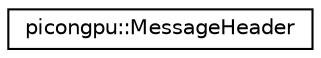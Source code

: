 digraph "Graphical Class Hierarchy"
{
 // LATEX_PDF_SIZE
  edge [fontname="Helvetica",fontsize="10",labelfontname="Helvetica",labelfontsize="10"];
  node [fontname="Helvetica",fontsize="10",shape=record];
  rankdir="LR";
  Node0 [label="picongpu::MessageHeader",height=0.2,width=0.4,color="black", fillcolor="white", style="filled",URL="$structpicongpu_1_1_message_header.html",tooltip=" "];
}
